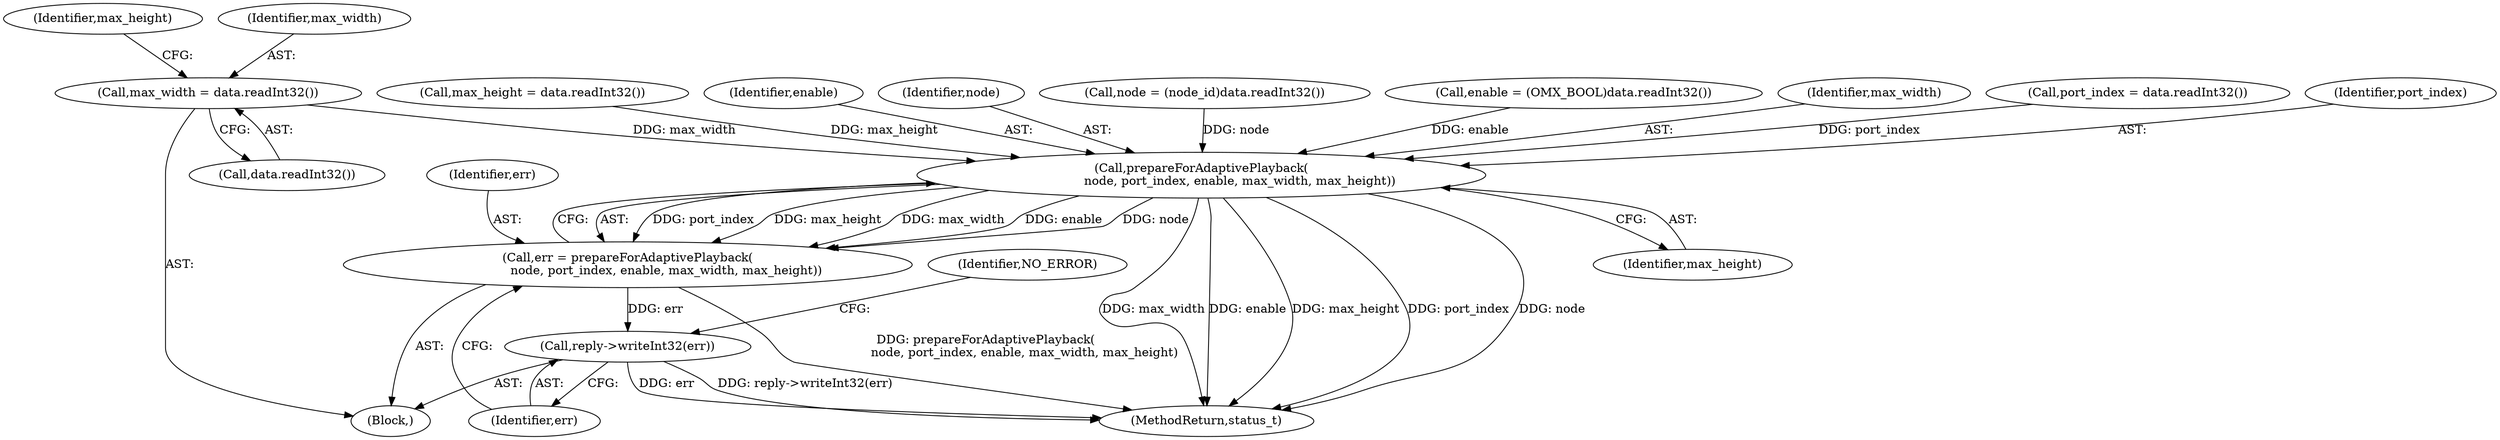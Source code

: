 digraph "0_Android_0bb5ced60304da7f61478ffd359e7ba65d72f181@API" {
"1001011" [label="(Call,max_width = data.readInt32())"];
"1001021" [label="(Call,prepareForAdaptivePlayback(\n                    node, port_index, enable, max_width, max_height))"];
"1001019" [label="(Call,err = prepareForAdaptivePlayback(\n                    node, port_index, enable, max_width, max_height))"];
"1001027" [label="(Call,reply->writeInt32(err))"];
"1000989" [label="(Block,)"];
"1001028" [label="(Identifier,err)"];
"1001021" [label="(Call,prepareForAdaptivePlayback(\n                    node, port_index, enable, max_width, max_height))"];
"1001020" [label="(Identifier,err)"];
"1001022" [label="(Identifier,node)"];
"1000995" [label="(Call,node = (node_id)data.readInt32())"];
"1001005" [label="(Call,enable = (OMX_BOOL)data.readInt32())"];
"1001025" [label="(Identifier,max_width)"];
"1001011" [label="(Call,max_width = data.readInt32())"];
"1001001" [label="(Call,port_index = data.readInt32())"];
"1001023" [label="(Identifier,port_index)"];
"1001026" [label="(Identifier,max_height)"];
"1001015" [label="(Call,max_height = data.readInt32())"];
"1001016" [label="(Identifier,max_height)"];
"1001019" [label="(Call,err = prepareForAdaptivePlayback(\n                    node, port_index, enable, max_width, max_height))"];
"1001030" [label="(Identifier,NO_ERROR)"];
"1001012" [label="(Identifier,max_width)"];
"1001027" [label="(Call,reply->writeInt32(err))"];
"1001353" [label="(MethodReturn,status_t)"];
"1001024" [label="(Identifier,enable)"];
"1001013" [label="(Call,data.readInt32())"];
"1001011" -> "1000989"  [label="AST: "];
"1001011" -> "1001013"  [label="CFG: "];
"1001012" -> "1001011"  [label="AST: "];
"1001013" -> "1001011"  [label="AST: "];
"1001016" -> "1001011"  [label="CFG: "];
"1001011" -> "1001021"  [label="DDG: max_width"];
"1001021" -> "1001019"  [label="AST: "];
"1001021" -> "1001026"  [label="CFG: "];
"1001022" -> "1001021"  [label="AST: "];
"1001023" -> "1001021"  [label="AST: "];
"1001024" -> "1001021"  [label="AST: "];
"1001025" -> "1001021"  [label="AST: "];
"1001026" -> "1001021"  [label="AST: "];
"1001019" -> "1001021"  [label="CFG: "];
"1001021" -> "1001353"  [label="DDG: enable"];
"1001021" -> "1001353"  [label="DDG: max_height"];
"1001021" -> "1001353"  [label="DDG: port_index"];
"1001021" -> "1001353"  [label="DDG: node"];
"1001021" -> "1001353"  [label="DDG: max_width"];
"1001021" -> "1001019"  [label="DDG: port_index"];
"1001021" -> "1001019"  [label="DDG: max_height"];
"1001021" -> "1001019"  [label="DDG: max_width"];
"1001021" -> "1001019"  [label="DDG: enable"];
"1001021" -> "1001019"  [label="DDG: node"];
"1000995" -> "1001021"  [label="DDG: node"];
"1001001" -> "1001021"  [label="DDG: port_index"];
"1001005" -> "1001021"  [label="DDG: enable"];
"1001015" -> "1001021"  [label="DDG: max_height"];
"1001019" -> "1000989"  [label="AST: "];
"1001020" -> "1001019"  [label="AST: "];
"1001028" -> "1001019"  [label="CFG: "];
"1001019" -> "1001353"  [label="DDG: prepareForAdaptivePlayback(\n                    node, port_index, enable, max_width, max_height)"];
"1001019" -> "1001027"  [label="DDG: err"];
"1001027" -> "1000989"  [label="AST: "];
"1001027" -> "1001028"  [label="CFG: "];
"1001028" -> "1001027"  [label="AST: "];
"1001030" -> "1001027"  [label="CFG: "];
"1001027" -> "1001353"  [label="DDG: reply->writeInt32(err)"];
"1001027" -> "1001353"  [label="DDG: err"];
}
